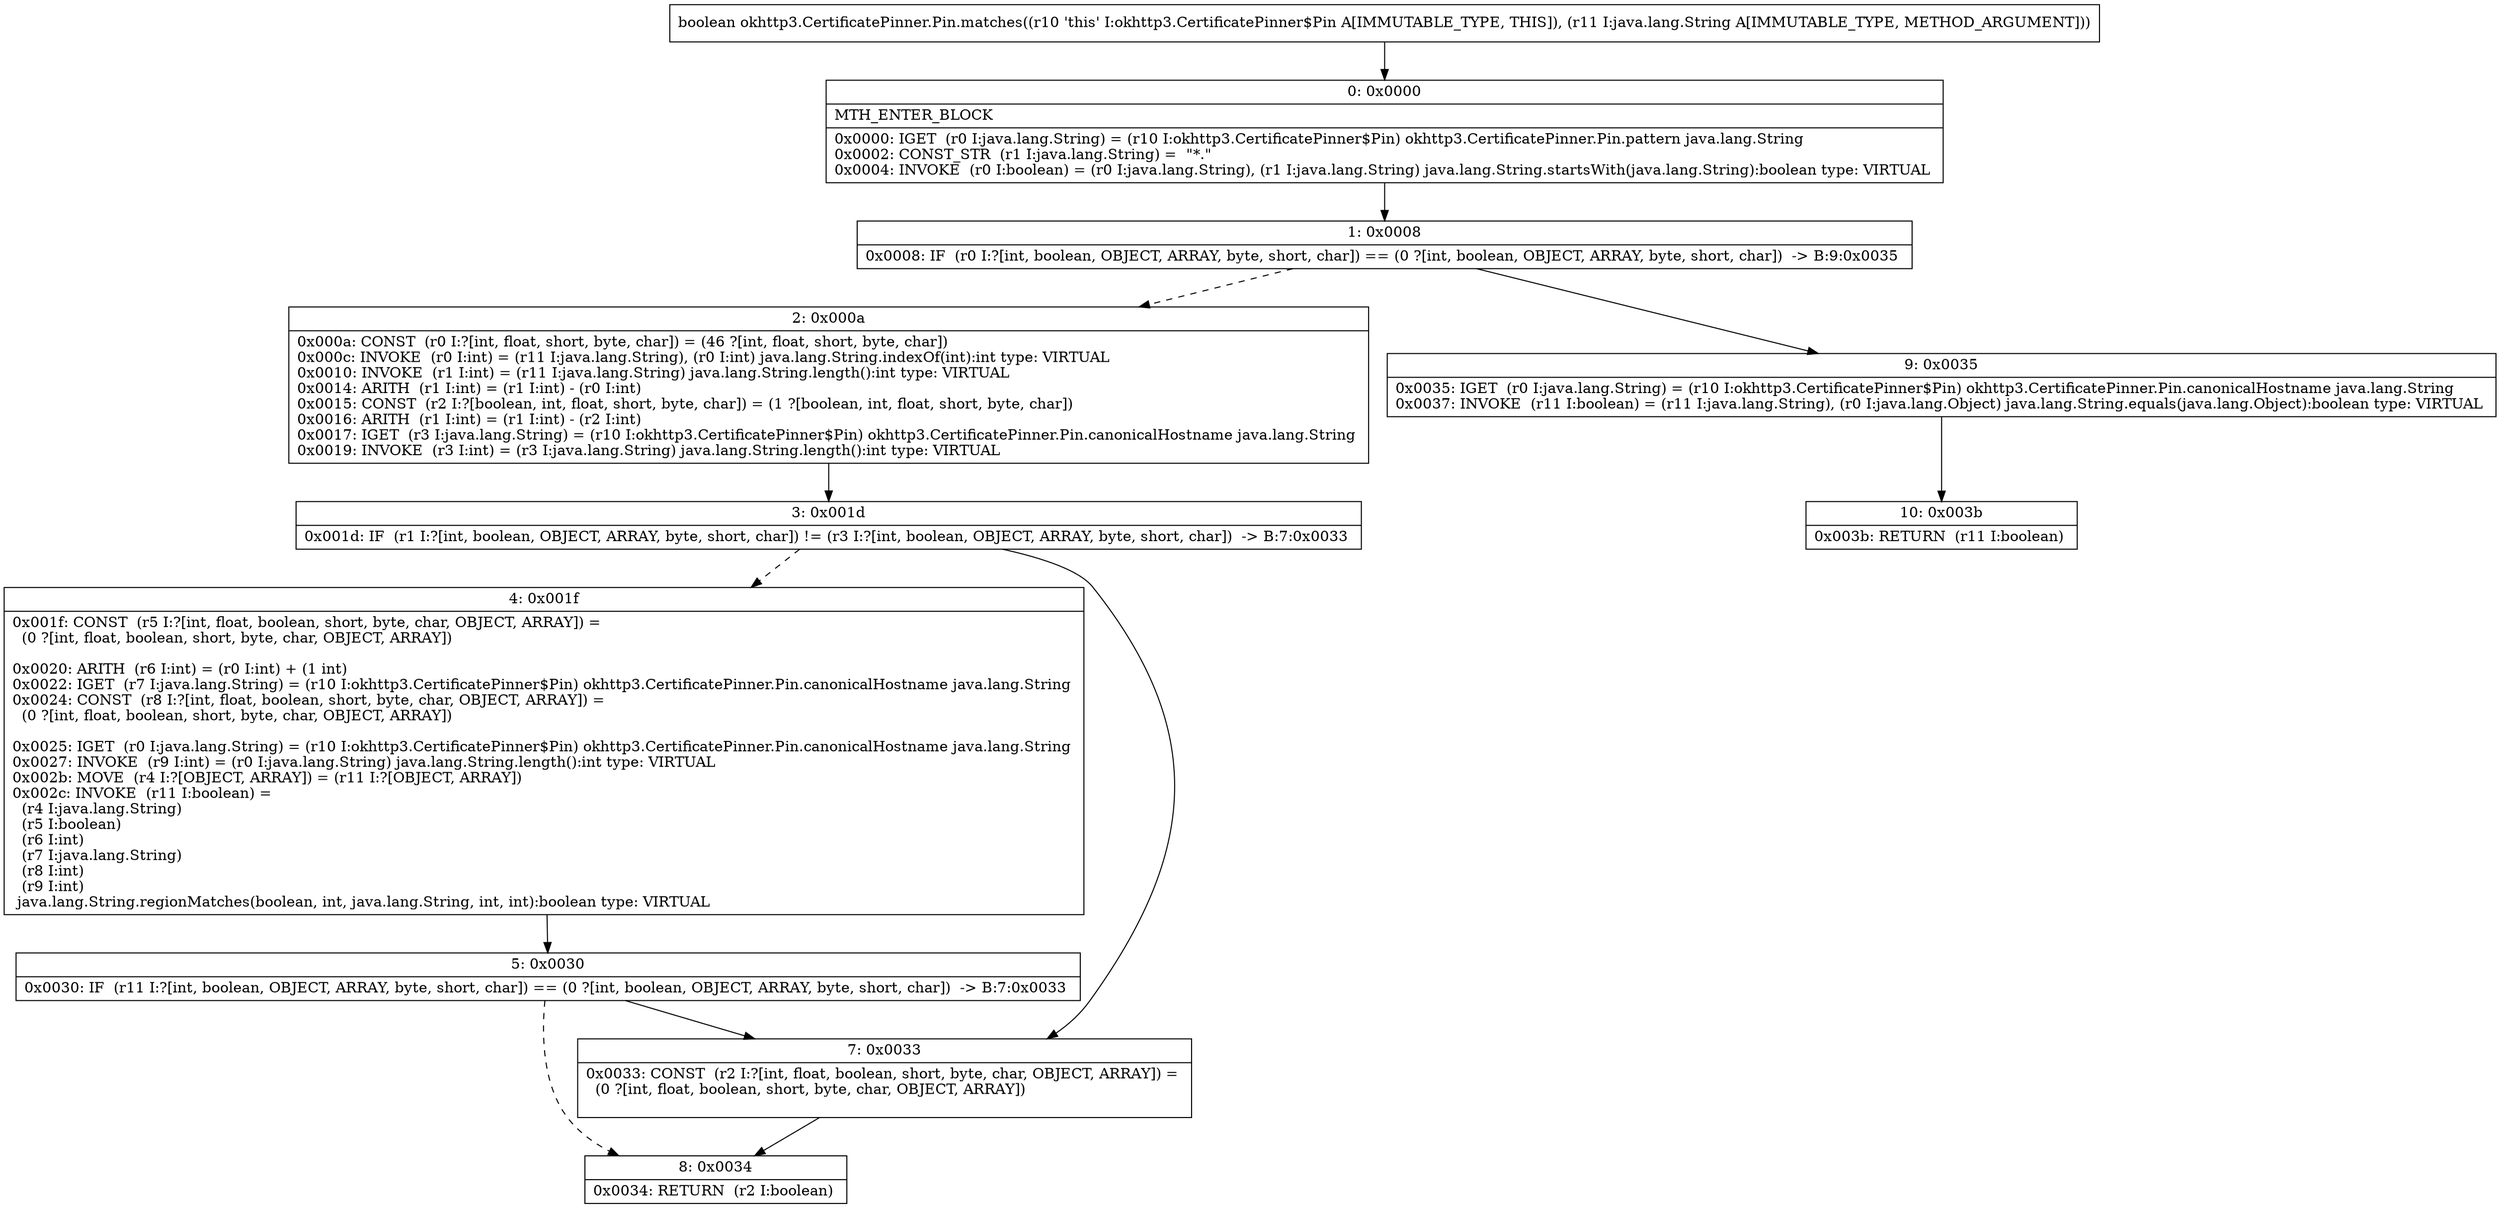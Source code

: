 digraph "CFG forokhttp3.CertificatePinner.Pin.matches(Ljava\/lang\/String;)Z" {
Node_0 [shape=record,label="{0\:\ 0x0000|MTH_ENTER_BLOCK\l|0x0000: IGET  (r0 I:java.lang.String) = (r10 I:okhttp3.CertificatePinner$Pin) okhttp3.CertificatePinner.Pin.pattern java.lang.String \l0x0002: CONST_STR  (r1 I:java.lang.String) =  \"*.\" \l0x0004: INVOKE  (r0 I:boolean) = (r0 I:java.lang.String), (r1 I:java.lang.String) java.lang.String.startsWith(java.lang.String):boolean type: VIRTUAL \l}"];
Node_1 [shape=record,label="{1\:\ 0x0008|0x0008: IF  (r0 I:?[int, boolean, OBJECT, ARRAY, byte, short, char]) == (0 ?[int, boolean, OBJECT, ARRAY, byte, short, char])  \-\> B:9:0x0035 \l}"];
Node_2 [shape=record,label="{2\:\ 0x000a|0x000a: CONST  (r0 I:?[int, float, short, byte, char]) = (46 ?[int, float, short, byte, char]) \l0x000c: INVOKE  (r0 I:int) = (r11 I:java.lang.String), (r0 I:int) java.lang.String.indexOf(int):int type: VIRTUAL \l0x0010: INVOKE  (r1 I:int) = (r11 I:java.lang.String) java.lang.String.length():int type: VIRTUAL \l0x0014: ARITH  (r1 I:int) = (r1 I:int) \- (r0 I:int) \l0x0015: CONST  (r2 I:?[boolean, int, float, short, byte, char]) = (1 ?[boolean, int, float, short, byte, char]) \l0x0016: ARITH  (r1 I:int) = (r1 I:int) \- (r2 I:int) \l0x0017: IGET  (r3 I:java.lang.String) = (r10 I:okhttp3.CertificatePinner$Pin) okhttp3.CertificatePinner.Pin.canonicalHostname java.lang.String \l0x0019: INVOKE  (r3 I:int) = (r3 I:java.lang.String) java.lang.String.length():int type: VIRTUAL \l}"];
Node_3 [shape=record,label="{3\:\ 0x001d|0x001d: IF  (r1 I:?[int, boolean, OBJECT, ARRAY, byte, short, char]) != (r3 I:?[int, boolean, OBJECT, ARRAY, byte, short, char])  \-\> B:7:0x0033 \l}"];
Node_4 [shape=record,label="{4\:\ 0x001f|0x001f: CONST  (r5 I:?[int, float, boolean, short, byte, char, OBJECT, ARRAY]) = \l  (0 ?[int, float, boolean, short, byte, char, OBJECT, ARRAY])\l \l0x0020: ARITH  (r6 I:int) = (r0 I:int) + (1 int) \l0x0022: IGET  (r7 I:java.lang.String) = (r10 I:okhttp3.CertificatePinner$Pin) okhttp3.CertificatePinner.Pin.canonicalHostname java.lang.String \l0x0024: CONST  (r8 I:?[int, float, boolean, short, byte, char, OBJECT, ARRAY]) = \l  (0 ?[int, float, boolean, short, byte, char, OBJECT, ARRAY])\l \l0x0025: IGET  (r0 I:java.lang.String) = (r10 I:okhttp3.CertificatePinner$Pin) okhttp3.CertificatePinner.Pin.canonicalHostname java.lang.String \l0x0027: INVOKE  (r9 I:int) = (r0 I:java.lang.String) java.lang.String.length():int type: VIRTUAL \l0x002b: MOVE  (r4 I:?[OBJECT, ARRAY]) = (r11 I:?[OBJECT, ARRAY]) \l0x002c: INVOKE  (r11 I:boolean) = \l  (r4 I:java.lang.String)\l  (r5 I:boolean)\l  (r6 I:int)\l  (r7 I:java.lang.String)\l  (r8 I:int)\l  (r9 I:int)\l java.lang.String.regionMatches(boolean, int, java.lang.String, int, int):boolean type: VIRTUAL \l}"];
Node_5 [shape=record,label="{5\:\ 0x0030|0x0030: IF  (r11 I:?[int, boolean, OBJECT, ARRAY, byte, short, char]) == (0 ?[int, boolean, OBJECT, ARRAY, byte, short, char])  \-\> B:7:0x0033 \l}"];
Node_7 [shape=record,label="{7\:\ 0x0033|0x0033: CONST  (r2 I:?[int, float, boolean, short, byte, char, OBJECT, ARRAY]) = \l  (0 ?[int, float, boolean, short, byte, char, OBJECT, ARRAY])\l \l}"];
Node_8 [shape=record,label="{8\:\ 0x0034|0x0034: RETURN  (r2 I:boolean) \l}"];
Node_9 [shape=record,label="{9\:\ 0x0035|0x0035: IGET  (r0 I:java.lang.String) = (r10 I:okhttp3.CertificatePinner$Pin) okhttp3.CertificatePinner.Pin.canonicalHostname java.lang.String \l0x0037: INVOKE  (r11 I:boolean) = (r11 I:java.lang.String), (r0 I:java.lang.Object) java.lang.String.equals(java.lang.Object):boolean type: VIRTUAL \l}"];
Node_10 [shape=record,label="{10\:\ 0x003b|0x003b: RETURN  (r11 I:boolean) \l}"];
MethodNode[shape=record,label="{boolean okhttp3.CertificatePinner.Pin.matches((r10 'this' I:okhttp3.CertificatePinner$Pin A[IMMUTABLE_TYPE, THIS]), (r11 I:java.lang.String A[IMMUTABLE_TYPE, METHOD_ARGUMENT])) }"];
MethodNode -> Node_0;
Node_0 -> Node_1;
Node_1 -> Node_2[style=dashed];
Node_1 -> Node_9;
Node_2 -> Node_3;
Node_3 -> Node_4[style=dashed];
Node_3 -> Node_7;
Node_4 -> Node_5;
Node_5 -> Node_7;
Node_5 -> Node_8[style=dashed];
Node_7 -> Node_8;
Node_9 -> Node_10;
}

